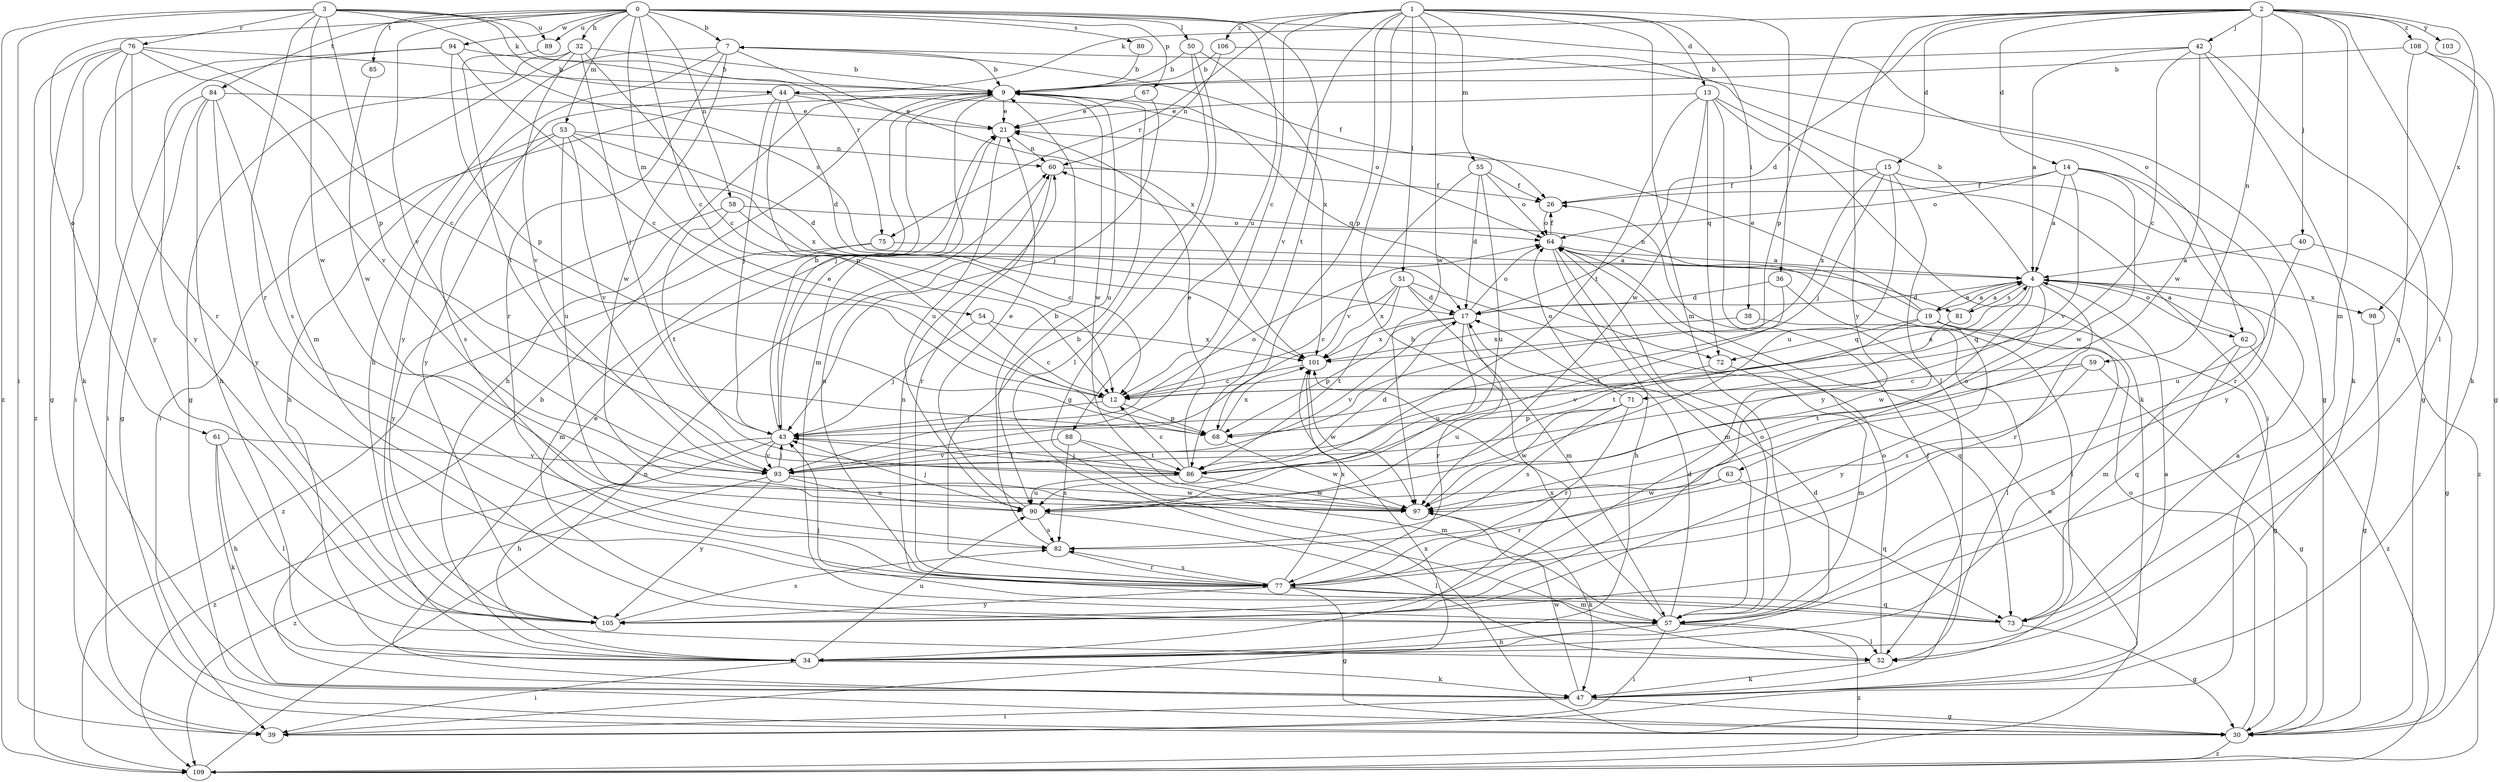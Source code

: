 strict digraph  {
0;
1;
2;
3;
4;
7;
9;
12;
13;
14;
15;
17;
19;
21;
26;
30;
32;
34;
36;
38;
39;
40;
42;
43;
44;
47;
50;
51;
52;
53;
54;
55;
57;
58;
59;
60;
61;
62;
63;
64;
67;
68;
71;
72;
73;
75;
76;
77;
80;
81;
82;
84;
85;
86;
88;
89;
90;
93;
94;
97;
98;
101;
103;
105;
106;
108;
109;
0 -> 7  [label=b];
0 -> 12  [label=c];
0 -> 32  [label=h];
0 -> 50  [label=l];
0 -> 53  [label=m];
0 -> 54  [label=m];
0 -> 58  [label=n];
0 -> 61  [label=o];
0 -> 62  [label=o];
0 -> 67  [label=p];
0 -> 80  [label=s];
0 -> 84  [label=t];
0 -> 85  [label=t];
0 -> 86  [label=t];
0 -> 88  [label=u];
0 -> 89  [label=u];
0 -> 93  [label=v];
0 -> 94  [label=w];
1 -> 12  [label=c];
1 -> 13  [label=d];
1 -> 34  [label=h];
1 -> 36  [label=i];
1 -> 38  [label=i];
1 -> 51  [label=l];
1 -> 55  [label=m];
1 -> 57  [label=m];
1 -> 68  [label=p];
1 -> 75  [label=r];
1 -> 93  [label=v];
1 -> 97  [label=w];
1 -> 106  [label=z];
2 -> 14  [label=d];
2 -> 15  [label=d];
2 -> 17  [label=d];
2 -> 40  [label=j];
2 -> 42  [label=j];
2 -> 44  [label=k];
2 -> 52  [label=l];
2 -> 57  [label=m];
2 -> 59  [label=n];
2 -> 68  [label=p];
2 -> 98  [label=x];
2 -> 103  [label=y];
2 -> 105  [label=y];
2 -> 108  [label=z];
3 -> 39  [label=i];
3 -> 44  [label=k];
3 -> 68  [label=p];
3 -> 75  [label=r];
3 -> 76  [label=r];
3 -> 77  [label=r];
3 -> 81  [label=s];
3 -> 89  [label=u];
3 -> 97  [label=w];
3 -> 109  [label=z];
4 -> 7  [label=b];
4 -> 17  [label=d];
4 -> 19  [label=e];
4 -> 62  [label=o];
4 -> 63  [label=o];
4 -> 71  [label=q];
4 -> 77  [label=r];
4 -> 81  [label=s];
4 -> 97  [label=w];
4 -> 98  [label=x];
7 -> 9  [label=b];
7 -> 26  [label=f];
7 -> 34  [label=h];
7 -> 77  [label=r];
7 -> 97  [label=w];
7 -> 101  [label=x];
7 -> 105  [label=y];
9 -> 21  [label=e];
9 -> 34  [label=h];
9 -> 39  [label=i];
9 -> 43  [label=j];
9 -> 57  [label=m];
9 -> 72  [label=q];
9 -> 90  [label=u];
9 -> 97  [label=w];
12 -> 4  [label=a];
12 -> 43  [label=j];
12 -> 68  [label=p];
13 -> 21  [label=e];
13 -> 39  [label=i];
13 -> 47  [label=k];
13 -> 52  [label=l];
13 -> 72  [label=q];
13 -> 86  [label=t];
13 -> 97  [label=w];
14 -> 4  [label=a];
14 -> 26  [label=f];
14 -> 64  [label=o];
14 -> 77  [label=r];
14 -> 93  [label=v];
14 -> 97  [label=w];
14 -> 105  [label=y];
15 -> 26  [label=f];
15 -> 43  [label=j];
15 -> 90  [label=u];
15 -> 101  [label=x];
15 -> 105  [label=y];
15 -> 109  [label=z];
17 -> 64  [label=o];
17 -> 68  [label=p];
17 -> 77  [label=r];
17 -> 90  [label=u];
17 -> 93  [label=v];
17 -> 101  [label=x];
19 -> 4  [label=a];
19 -> 21  [label=e];
19 -> 30  [label=g];
19 -> 34  [label=h];
19 -> 60  [label=n];
19 -> 72  [label=q];
19 -> 86  [label=t];
19 -> 105  [label=y];
21 -> 60  [label=n];
21 -> 90  [label=u];
26 -> 64  [label=o];
30 -> 64  [label=o];
30 -> 109  [label=z];
32 -> 9  [label=b];
32 -> 12  [label=c];
32 -> 30  [label=g];
32 -> 43  [label=j];
32 -> 57  [label=m];
32 -> 93  [label=v];
34 -> 4  [label=a];
34 -> 17  [label=d];
34 -> 39  [label=i];
34 -> 47  [label=k];
34 -> 90  [label=u];
36 -> 17  [label=d];
36 -> 52  [label=l];
36 -> 86  [label=t];
38 -> 52  [label=l];
38 -> 101  [label=x];
39 -> 101  [label=x];
40 -> 4  [label=a];
40 -> 30  [label=g];
40 -> 90  [label=u];
42 -> 4  [label=a];
42 -> 9  [label=b];
42 -> 12  [label=c];
42 -> 30  [label=g];
42 -> 47  [label=k];
42 -> 97  [label=w];
43 -> 9  [label=b];
43 -> 21  [label=e];
43 -> 34  [label=h];
43 -> 64  [label=o];
43 -> 86  [label=t];
43 -> 93  [label=v];
43 -> 109  [label=z];
44 -> 17  [label=d];
44 -> 21  [label=e];
44 -> 43  [label=j];
44 -> 64  [label=o];
44 -> 68  [label=p];
44 -> 105  [label=y];
47 -> 9  [label=b];
47 -> 21  [label=e];
47 -> 26  [label=f];
47 -> 30  [label=g];
47 -> 39  [label=i];
47 -> 97  [label=w];
50 -> 9  [label=b];
50 -> 30  [label=g];
50 -> 52  [label=l];
50 -> 101  [label=x];
51 -> 12  [label=c];
51 -> 17  [label=d];
51 -> 57  [label=m];
51 -> 73  [label=q];
51 -> 86  [label=t];
51 -> 101  [label=x];
52 -> 47  [label=k];
52 -> 64  [label=o];
53 -> 17  [label=d];
53 -> 34  [label=h];
53 -> 60  [label=n];
53 -> 82  [label=s];
53 -> 90  [label=u];
53 -> 93  [label=v];
53 -> 101  [label=x];
54 -> 12  [label=c];
54 -> 43  [label=j];
54 -> 101  [label=x];
55 -> 17  [label=d];
55 -> 26  [label=f];
55 -> 64  [label=o];
55 -> 90  [label=u];
55 -> 93  [label=v];
57 -> 17  [label=d];
57 -> 34  [label=h];
57 -> 39  [label=i];
57 -> 52  [label=l];
57 -> 64  [label=o];
57 -> 101  [label=x];
57 -> 109  [label=z];
58 -> 12  [label=c];
58 -> 64  [label=o];
58 -> 86  [label=t];
58 -> 105  [label=y];
59 -> 12  [label=c];
59 -> 30  [label=g];
59 -> 82  [label=s];
59 -> 86  [label=t];
60 -> 26  [label=f];
60 -> 77  [label=r];
61 -> 34  [label=h];
61 -> 47  [label=k];
61 -> 52  [label=l];
61 -> 93  [label=v];
62 -> 4  [label=a];
62 -> 57  [label=m];
62 -> 73  [label=q];
62 -> 109  [label=z];
63 -> 73  [label=q];
63 -> 77  [label=r];
63 -> 97  [label=w];
64 -> 4  [label=a];
64 -> 26  [label=f];
64 -> 34  [label=h];
64 -> 57  [label=m];
67 -> 21  [label=e];
67 -> 43  [label=j];
68 -> 97  [label=w];
68 -> 101  [label=x];
71 -> 64  [label=o];
71 -> 68  [label=p];
71 -> 77  [label=r];
71 -> 82  [label=s];
71 -> 97  [label=w];
72 -> 57  [label=m];
72 -> 90  [label=u];
73 -> 4  [label=a];
73 -> 30  [label=g];
73 -> 43  [label=j];
73 -> 60  [label=n];
75 -> 4  [label=a];
75 -> 57  [label=m];
75 -> 109  [label=z];
76 -> 9  [label=b];
76 -> 12  [label=c];
76 -> 30  [label=g];
76 -> 47  [label=k];
76 -> 77  [label=r];
76 -> 93  [label=v];
76 -> 105  [label=y];
76 -> 109  [label=z];
77 -> 9  [label=b];
77 -> 30  [label=g];
77 -> 57  [label=m];
77 -> 60  [label=n];
77 -> 73  [label=q];
77 -> 82  [label=s];
77 -> 101  [label=x];
77 -> 105  [label=y];
80 -> 9  [label=b];
81 -> 4  [label=a];
81 -> 93  [label=v];
82 -> 9  [label=b];
82 -> 77  [label=r];
84 -> 21  [label=e];
84 -> 30  [label=g];
84 -> 34  [label=h];
84 -> 39  [label=i];
84 -> 82  [label=s];
84 -> 105  [label=y];
85 -> 97  [label=w];
86 -> 12  [label=c];
86 -> 17  [label=d];
86 -> 21  [label=e];
86 -> 43  [label=j];
86 -> 90  [label=u];
86 -> 97  [label=w];
88 -> 57  [label=m];
88 -> 82  [label=s];
88 -> 86  [label=t];
88 -> 93  [label=v];
89 -> 86  [label=t];
90 -> 21  [label=e];
90 -> 43  [label=j];
90 -> 52  [label=l];
90 -> 82  [label=s];
93 -> 43  [label=j];
93 -> 90  [label=u];
93 -> 97  [label=w];
93 -> 105  [label=y];
93 -> 109  [label=z];
94 -> 9  [label=b];
94 -> 12  [label=c];
94 -> 39  [label=i];
94 -> 68  [label=p];
94 -> 105  [label=y];
97 -> 47  [label=k];
98 -> 30  [label=g];
101 -> 12  [label=c];
101 -> 97  [label=w];
105 -> 82  [label=s];
106 -> 9  [label=b];
106 -> 30  [label=g];
106 -> 60  [label=n];
108 -> 9  [label=b];
108 -> 30  [label=g];
108 -> 47  [label=k];
108 -> 73  [label=q];
109 -> 60  [label=n];
109 -> 64  [label=o];
}
